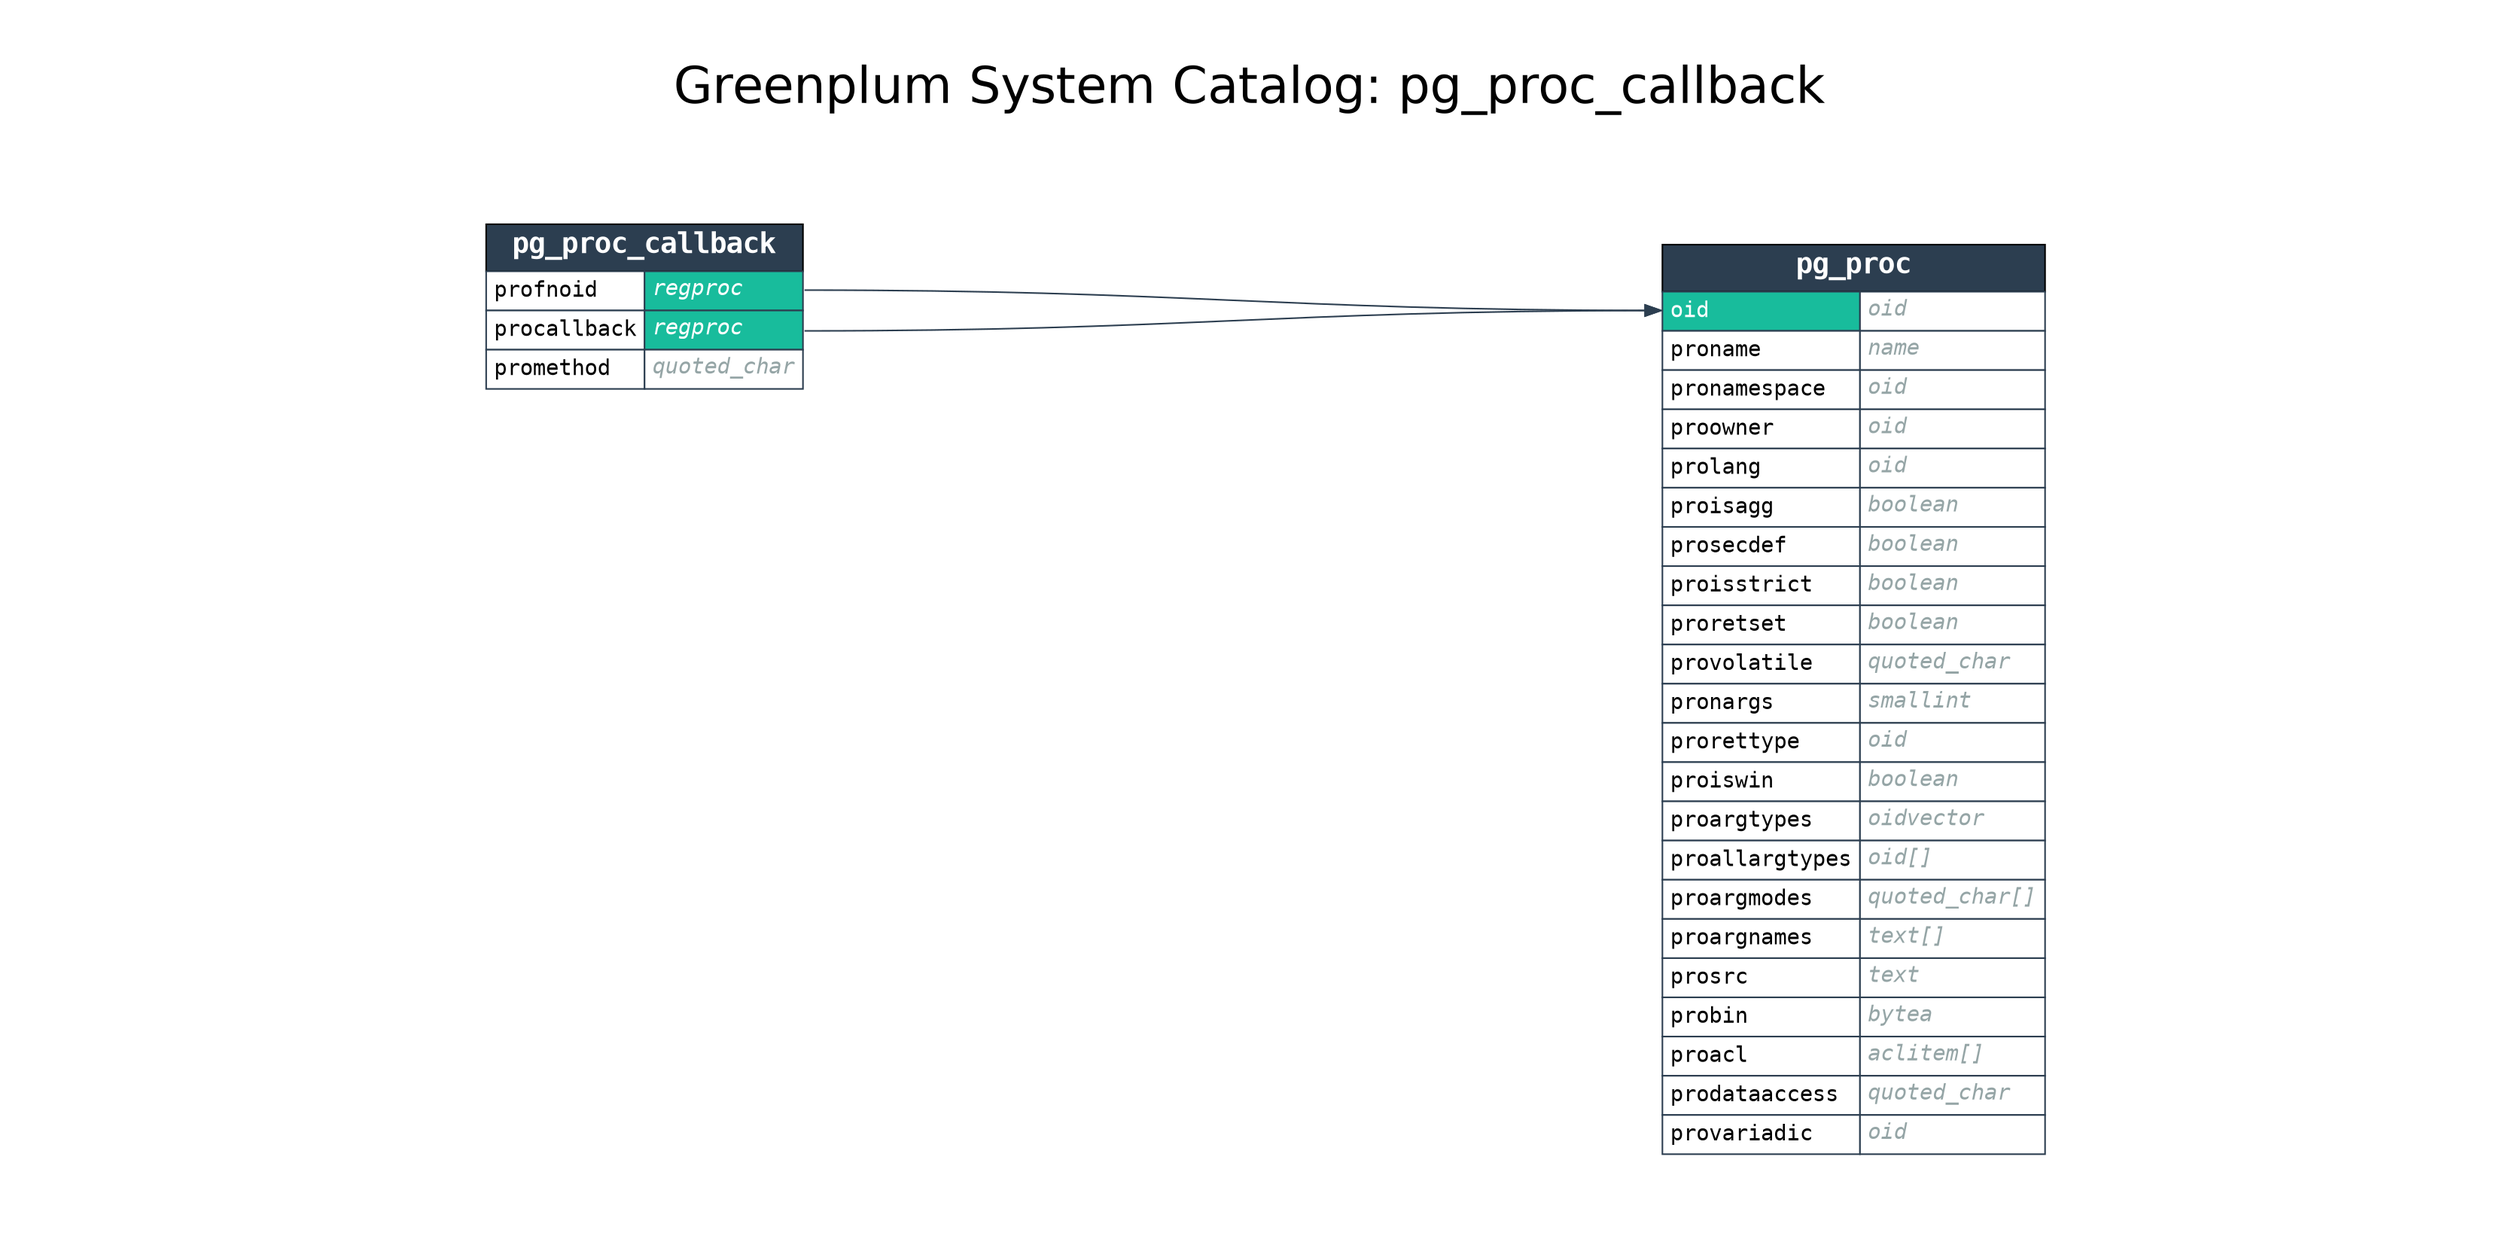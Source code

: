 digraph GPDB {

    label="Greenplum System Catalog: pg_proc_callback";
    labelloc="t";
    fontname="Helvetica"
    fontsize=32
    

    pad=0.5;
    nodesep=0.5;
    ranksep=0.5;
    rankdir=LR;
    node [shape = "plaintext"];

    
    subgraph cluster_from {
        rankdir=TB
        style=invis;

        
    }
    
    subgraph cluster_selected {
        rankdir=TB
        style=invis;

        
            pg_proc_callback [label = <<FONT FACE="monospace"><TABLE BORDER="0" CELLBORDER="1" CELLSPACING="0" CELLPADDING="4">
<TR><TD BGCOLOR="#2c3e50" ALIGN="CENTER" COLSPAN="2"><FONT COLOR="#FFFFFF" POINT-SIZE="18"><B>pg_proc_callback</B></FONT></TD></TR>

<TR>
<TD COLOR="#2c3e50" BGCOLOR="#FFFFFF" ALIGN="LEFT" PORT="profnoid_in"><FONT COLOR="#000000">profnoid</FONT></TD>
<TD COLOR="#2c3e50" BGCOLOR="#18bc9c" ALIGN="LEFT" PORT="profnoid_out"><FONT COLOR="#FFFFFF"><I>regproc</I></FONT></TD>
</TR>

<TR>
<TD COLOR="#2c3e50" BGCOLOR="#FFFFFF" ALIGN="LEFT" PORT="procallback_in"><FONT COLOR="#000000">procallback</FONT></TD>
<TD COLOR="#2c3e50" BGCOLOR="#18bc9c" ALIGN="LEFT" PORT="procallback_out"><FONT COLOR="#FFFFFF"><I>regproc</I></FONT></TD>
</TR>

<TR>
<TD COLOR="#2c3e50" BGCOLOR="#FFFFFF" ALIGN="LEFT" PORT="promethod_in"><FONT COLOR="#000000">promethod</FONT></TD>
<TD COLOR="#2c3e50" BGCOLOR="#FFFFFF" ALIGN="LEFT" PORT="promethod_out"><FONT COLOR="#95a5a6"><I>quoted_char</I></FONT></TD>
</TR>

</TABLE></FONT>> name = "pg_proc_callback"];
        
    }
    
    subgraph cluster_to {
        rankdir=TB
        style=invis;

        
            pg_proc [label = <<FONT FACE="monospace"><TABLE BORDER="0" CELLBORDER="1" CELLSPACING="0" CELLPADDING="4">
<TR><TD BGCOLOR="#2c3e50" ALIGN="CENTER" COLSPAN="2"><FONT COLOR="#FFFFFF" POINT-SIZE="18"><B>pg_proc</B></FONT></TD></TR>

<TR>
<TD COLOR="#2c3e50" BGCOLOR="#18bc9c" ALIGN="LEFT" PORT="oid_in"><FONT COLOR="#FFFFFF">oid</FONT></TD>
<TD COLOR="#2c3e50" BGCOLOR="#FFFFFF" ALIGN="LEFT" PORT="oid_out"><FONT COLOR="#95a5a6"><I>oid</I></FONT></TD>
</TR>

<TR>
<TD COLOR="#2c3e50" BGCOLOR="#FFFFFF" ALIGN="LEFT" PORT="proname_in"><FONT COLOR="#000000">proname</FONT></TD>
<TD COLOR="#2c3e50" BGCOLOR="#FFFFFF" ALIGN="LEFT" PORT="proname_out"><FONT COLOR="#95a5a6"><I>name</I></FONT></TD>
</TR>

<TR>
<TD COLOR="#2c3e50" BGCOLOR="#FFFFFF" ALIGN="LEFT" PORT="pronamespace_in"><FONT COLOR="#000000">pronamespace</FONT></TD>
<TD COLOR="#2c3e50" BGCOLOR="#FFFFFF" ALIGN="LEFT" PORT="pronamespace_out"><FONT COLOR="#95a5a6"><I>oid</I></FONT></TD>
</TR>

<TR>
<TD COLOR="#2c3e50" BGCOLOR="#FFFFFF" ALIGN="LEFT" PORT="proowner_in"><FONT COLOR="#000000">proowner</FONT></TD>
<TD COLOR="#2c3e50" BGCOLOR="#FFFFFF" ALIGN="LEFT" PORT="proowner_out"><FONT COLOR="#95a5a6"><I>oid</I></FONT></TD>
</TR>

<TR>
<TD COLOR="#2c3e50" BGCOLOR="#FFFFFF" ALIGN="LEFT" PORT="prolang_in"><FONT COLOR="#000000">prolang</FONT></TD>
<TD COLOR="#2c3e50" BGCOLOR="#FFFFFF" ALIGN="LEFT" PORT="prolang_out"><FONT COLOR="#95a5a6"><I>oid</I></FONT></TD>
</TR>

<TR>
<TD COLOR="#2c3e50" BGCOLOR="#FFFFFF" ALIGN="LEFT" PORT="proisagg_in"><FONT COLOR="#000000">proisagg</FONT></TD>
<TD COLOR="#2c3e50" BGCOLOR="#FFFFFF" ALIGN="LEFT" PORT="proisagg_out"><FONT COLOR="#95a5a6"><I>boolean</I></FONT></TD>
</TR>

<TR>
<TD COLOR="#2c3e50" BGCOLOR="#FFFFFF" ALIGN="LEFT" PORT="prosecdef_in"><FONT COLOR="#000000">prosecdef</FONT></TD>
<TD COLOR="#2c3e50" BGCOLOR="#FFFFFF" ALIGN="LEFT" PORT="prosecdef_out"><FONT COLOR="#95a5a6"><I>boolean</I></FONT></TD>
</TR>

<TR>
<TD COLOR="#2c3e50" BGCOLOR="#FFFFFF" ALIGN="LEFT" PORT="proisstrict_in"><FONT COLOR="#000000">proisstrict</FONT></TD>
<TD COLOR="#2c3e50" BGCOLOR="#FFFFFF" ALIGN="LEFT" PORT="proisstrict_out"><FONT COLOR="#95a5a6"><I>boolean</I></FONT></TD>
</TR>

<TR>
<TD COLOR="#2c3e50" BGCOLOR="#FFFFFF" ALIGN="LEFT" PORT="proretset_in"><FONT COLOR="#000000">proretset</FONT></TD>
<TD COLOR="#2c3e50" BGCOLOR="#FFFFFF" ALIGN="LEFT" PORT="proretset_out"><FONT COLOR="#95a5a6"><I>boolean</I></FONT></TD>
</TR>

<TR>
<TD COLOR="#2c3e50" BGCOLOR="#FFFFFF" ALIGN="LEFT" PORT="provolatile_in"><FONT COLOR="#000000">provolatile</FONT></TD>
<TD COLOR="#2c3e50" BGCOLOR="#FFFFFF" ALIGN="LEFT" PORT="provolatile_out"><FONT COLOR="#95a5a6"><I>quoted_char</I></FONT></TD>
</TR>

<TR>
<TD COLOR="#2c3e50" BGCOLOR="#FFFFFF" ALIGN="LEFT" PORT="pronargs_in"><FONT COLOR="#000000">pronargs</FONT></TD>
<TD COLOR="#2c3e50" BGCOLOR="#FFFFFF" ALIGN="LEFT" PORT="pronargs_out"><FONT COLOR="#95a5a6"><I>smallint</I></FONT></TD>
</TR>

<TR>
<TD COLOR="#2c3e50" BGCOLOR="#FFFFFF" ALIGN="LEFT" PORT="prorettype_in"><FONT COLOR="#000000">prorettype</FONT></TD>
<TD COLOR="#2c3e50" BGCOLOR="#FFFFFF" ALIGN="LEFT" PORT="prorettype_out"><FONT COLOR="#95a5a6"><I>oid</I></FONT></TD>
</TR>

<TR>
<TD COLOR="#2c3e50" BGCOLOR="#FFFFFF" ALIGN="LEFT" PORT="proiswin_in"><FONT COLOR="#000000">proiswin</FONT></TD>
<TD COLOR="#2c3e50" BGCOLOR="#FFFFFF" ALIGN="LEFT" PORT="proiswin_out"><FONT COLOR="#95a5a6"><I>boolean</I></FONT></TD>
</TR>

<TR>
<TD COLOR="#2c3e50" BGCOLOR="#FFFFFF" ALIGN="LEFT" PORT="proargtypes_in"><FONT COLOR="#000000">proargtypes</FONT></TD>
<TD COLOR="#2c3e50" BGCOLOR="#FFFFFF" ALIGN="LEFT" PORT="proargtypes_out"><FONT COLOR="#95a5a6"><I>oidvector</I></FONT></TD>
</TR>

<TR>
<TD COLOR="#2c3e50" BGCOLOR="#FFFFFF" ALIGN="LEFT" PORT="proallargtypes_in"><FONT COLOR="#000000">proallargtypes</FONT></TD>
<TD COLOR="#2c3e50" BGCOLOR="#FFFFFF" ALIGN="LEFT" PORT="proallargtypes_out"><FONT COLOR="#95a5a6"><I>oid[]</I></FONT></TD>
</TR>

<TR>
<TD COLOR="#2c3e50" BGCOLOR="#FFFFFF" ALIGN="LEFT" PORT="proargmodes_in"><FONT COLOR="#000000">proargmodes</FONT></TD>
<TD COLOR="#2c3e50" BGCOLOR="#FFFFFF" ALIGN="LEFT" PORT="proargmodes_out"><FONT COLOR="#95a5a6"><I>quoted_char[]</I></FONT></TD>
</TR>

<TR>
<TD COLOR="#2c3e50" BGCOLOR="#FFFFFF" ALIGN="LEFT" PORT="proargnames_in"><FONT COLOR="#000000">proargnames</FONT></TD>
<TD COLOR="#2c3e50" BGCOLOR="#FFFFFF" ALIGN="LEFT" PORT="proargnames_out"><FONT COLOR="#95a5a6"><I>text[]</I></FONT></TD>
</TR>

<TR>
<TD COLOR="#2c3e50" BGCOLOR="#FFFFFF" ALIGN="LEFT" PORT="prosrc_in"><FONT COLOR="#000000">prosrc</FONT></TD>
<TD COLOR="#2c3e50" BGCOLOR="#FFFFFF" ALIGN="LEFT" PORT="prosrc_out"><FONT COLOR="#95a5a6"><I>text</I></FONT></TD>
</TR>

<TR>
<TD COLOR="#2c3e50" BGCOLOR="#FFFFFF" ALIGN="LEFT" PORT="probin_in"><FONT COLOR="#000000">probin</FONT></TD>
<TD COLOR="#2c3e50" BGCOLOR="#FFFFFF" ALIGN="LEFT" PORT="probin_out"><FONT COLOR="#95a5a6"><I>bytea</I></FONT></TD>
</TR>

<TR>
<TD COLOR="#2c3e50" BGCOLOR="#FFFFFF" ALIGN="LEFT" PORT="proacl_in"><FONT COLOR="#000000">proacl</FONT></TD>
<TD COLOR="#2c3e50" BGCOLOR="#FFFFFF" ALIGN="LEFT" PORT="proacl_out"><FONT COLOR="#95a5a6"><I>aclitem[]</I></FONT></TD>
</TR>

<TR>
<TD COLOR="#2c3e50" BGCOLOR="#FFFFFF" ALIGN="LEFT" PORT="prodataaccess_in"><FONT COLOR="#000000">prodataaccess</FONT></TD>
<TD COLOR="#2c3e50" BGCOLOR="#FFFFFF" ALIGN="LEFT" PORT="prodataaccess_out"><FONT COLOR="#95a5a6"><I>quoted_char</I></FONT></TD>
</TR>

<TR>
<TD COLOR="#2c3e50" BGCOLOR="#FFFFFF" ALIGN="LEFT" PORT="provariadic_in"><FONT COLOR="#000000">provariadic</FONT></TD>
<TD COLOR="#2c3e50" BGCOLOR="#FFFFFF" ALIGN="LEFT" PORT="provariadic_out"><FONT COLOR="#95a5a6"><I>oid</I></FONT></TD>
</TR>

</TABLE></FONT>> name = "pg_proc"];
        
    }
    

    
        pg_proc_callback:profnoid_out -> pg_proc:oid_in [penwidth = 1 color = "#2c3e50"];
    
        pg_proc_callback:procallback_out -> pg_proc:oid_in [penwidth = 1 color = "#2c3e50"];
    

}